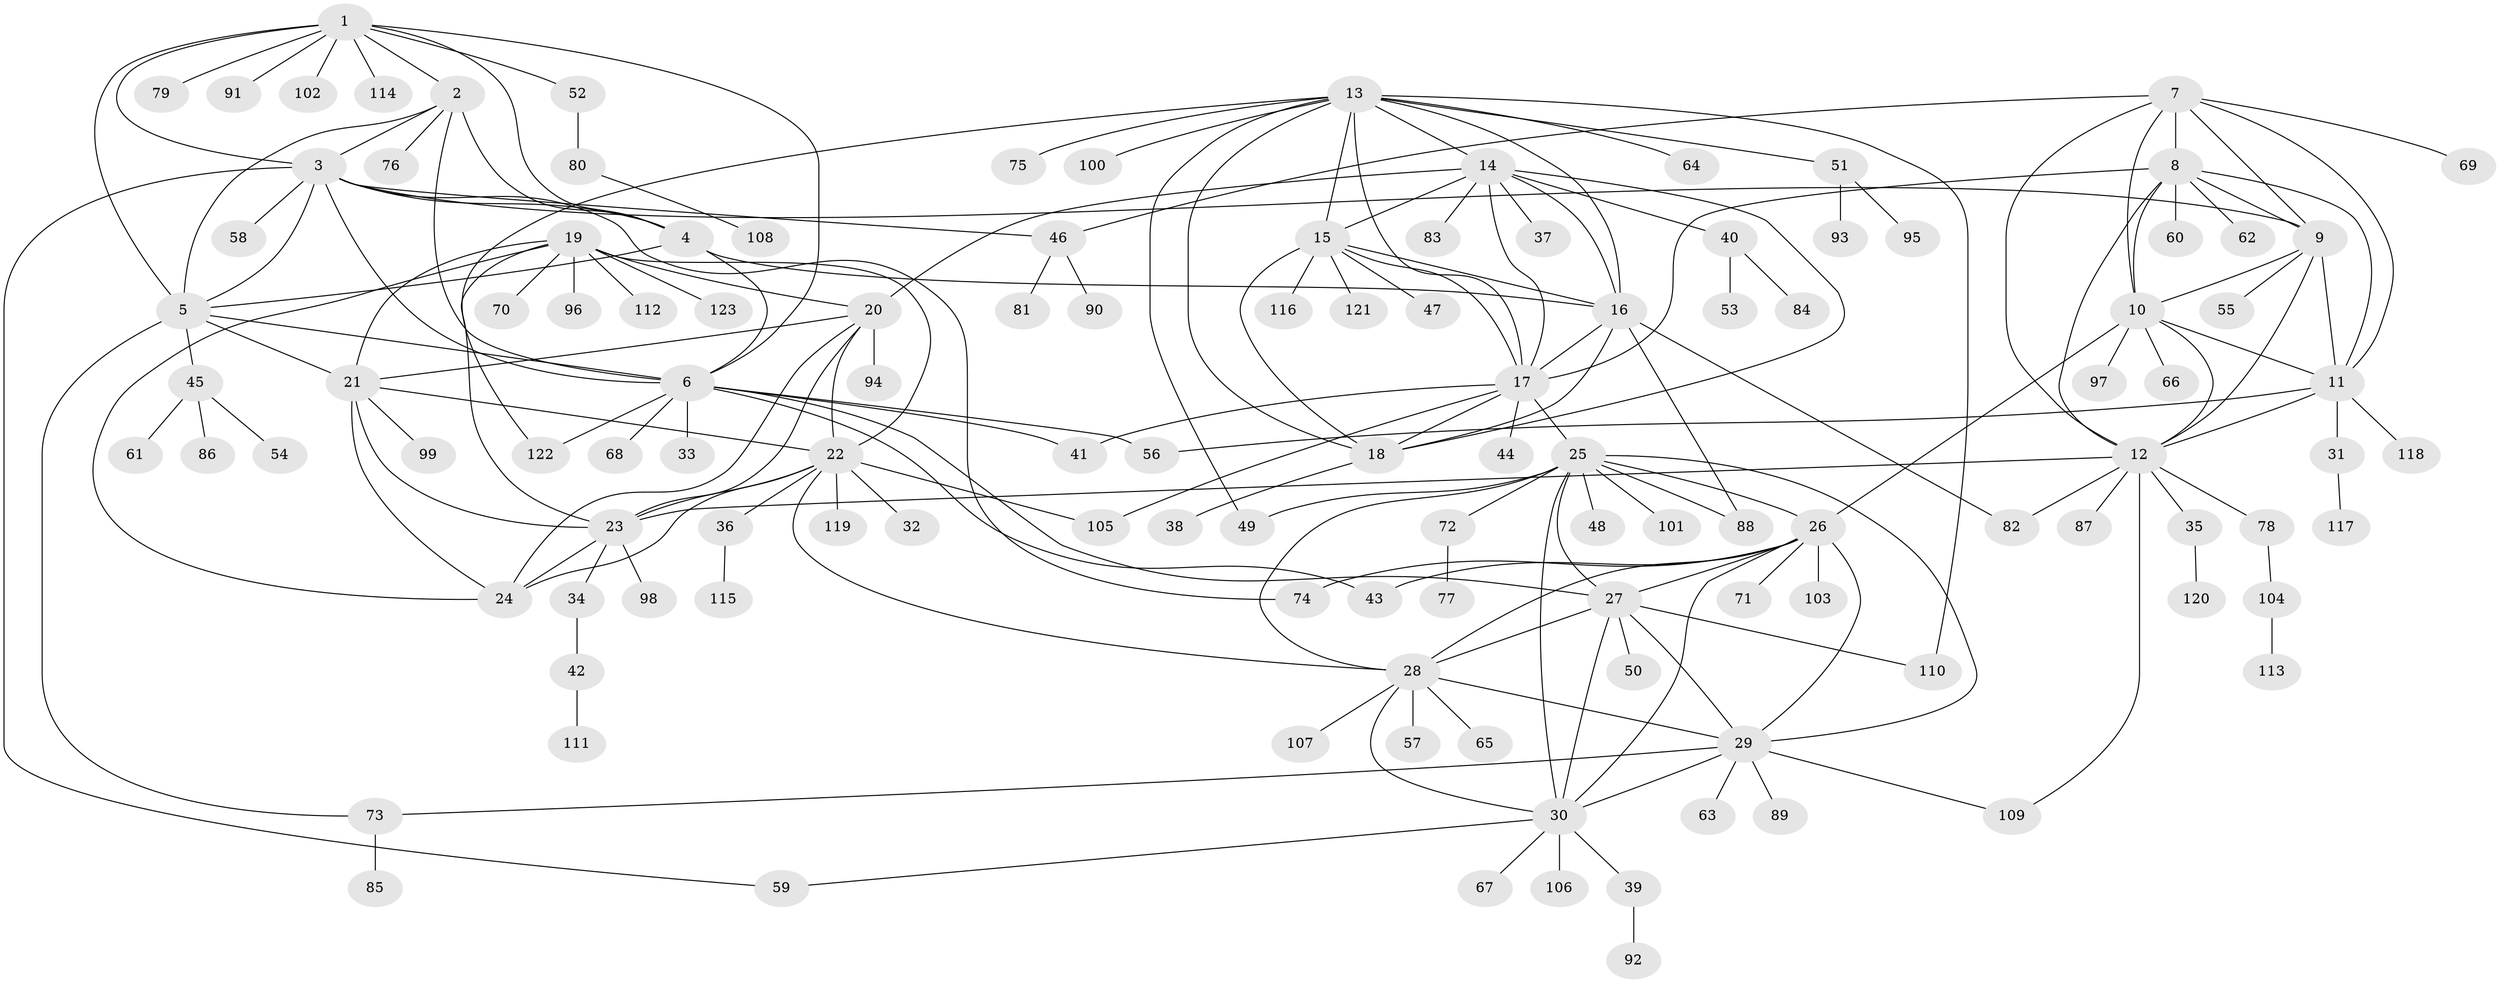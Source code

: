 // coarse degree distribution, {3: 0.02040816326530612, 4: 0.02040816326530612, 6: 0.04081632653061224, 5: 0.02040816326530612, 1: 0.7959183673469388, 11: 0.02040816326530612, 19: 0.02040816326530612, 2: 0.02040816326530612, 7: 0.02040816326530612, 10: 0.02040816326530612}
// Generated by graph-tools (version 1.1) at 2025/57/03/04/25 21:57:43]
// undirected, 123 vertices, 192 edges
graph export_dot {
graph [start="1"]
  node [color=gray90,style=filled];
  1;
  2;
  3;
  4;
  5;
  6;
  7;
  8;
  9;
  10;
  11;
  12;
  13;
  14;
  15;
  16;
  17;
  18;
  19;
  20;
  21;
  22;
  23;
  24;
  25;
  26;
  27;
  28;
  29;
  30;
  31;
  32;
  33;
  34;
  35;
  36;
  37;
  38;
  39;
  40;
  41;
  42;
  43;
  44;
  45;
  46;
  47;
  48;
  49;
  50;
  51;
  52;
  53;
  54;
  55;
  56;
  57;
  58;
  59;
  60;
  61;
  62;
  63;
  64;
  65;
  66;
  67;
  68;
  69;
  70;
  71;
  72;
  73;
  74;
  75;
  76;
  77;
  78;
  79;
  80;
  81;
  82;
  83;
  84;
  85;
  86;
  87;
  88;
  89;
  90;
  91;
  92;
  93;
  94;
  95;
  96;
  97;
  98;
  99;
  100;
  101;
  102;
  103;
  104;
  105;
  106;
  107;
  108;
  109;
  110;
  111;
  112;
  113;
  114;
  115;
  116;
  117;
  118;
  119;
  120;
  121;
  122;
  123;
  1 -- 2;
  1 -- 3;
  1 -- 4;
  1 -- 5;
  1 -- 6;
  1 -- 52;
  1 -- 79;
  1 -- 91;
  1 -- 102;
  1 -- 114;
  2 -- 3;
  2 -- 4;
  2 -- 5;
  2 -- 6;
  2 -- 76;
  3 -- 4;
  3 -- 5;
  3 -- 6;
  3 -- 9;
  3 -- 46;
  3 -- 58;
  3 -- 59;
  3 -- 74;
  4 -- 5;
  4 -- 6;
  4 -- 16;
  5 -- 6;
  5 -- 21;
  5 -- 45;
  5 -- 73;
  6 -- 27;
  6 -- 33;
  6 -- 41;
  6 -- 43;
  6 -- 56;
  6 -- 68;
  6 -- 122;
  7 -- 8;
  7 -- 9;
  7 -- 10;
  7 -- 11;
  7 -- 12;
  7 -- 46;
  7 -- 69;
  8 -- 9;
  8 -- 10;
  8 -- 11;
  8 -- 12;
  8 -- 17;
  8 -- 60;
  8 -- 62;
  9 -- 10;
  9 -- 11;
  9 -- 12;
  9 -- 55;
  10 -- 11;
  10 -- 12;
  10 -- 26;
  10 -- 66;
  10 -- 97;
  11 -- 12;
  11 -- 31;
  11 -- 56;
  11 -- 118;
  12 -- 23;
  12 -- 35;
  12 -- 78;
  12 -- 82;
  12 -- 87;
  12 -- 109;
  13 -- 14;
  13 -- 15;
  13 -- 16;
  13 -- 17;
  13 -- 18;
  13 -- 49;
  13 -- 51;
  13 -- 64;
  13 -- 75;
  13 -- 100;
  13 -- 110;
  13 -- 122;
  14 -- 15;
  14 -- 16;
  14 -- 17;
  14 -- 18;
  14 -- 20;
  14 -- 37;
  14 -- 40;
  14 -- 83;
  15 -- 16;
  15 -- 17;
  15 -- 18;
  15 -- 47;
  15 -- 116;
  15 -- 121;
  16 -- 17;
  16 -- 18;
  16 -- 82;
  16 -- 88;
  17 -- 18;
  17 -- 25;
  17 -- 41;
  17 -- 44;
  17 -- 105;
  18 -- 38;
  19 -- 20;
  19 -- 21;
  19 -- 22;
  19 -- 23;
  19 -- 24;
  19 -- 70;
  19 -- 96;
  19 -- 112;
  19 -- 123;
  20 -- 21;
  20 -- 22;
  20 -- 23;
  20 -- 24;
  20 -- 94;
  21 -- 22;
  21 -- 23;
  21 -- 24;
  21 -- 99;
  22 -- 23;
  22 -- 24;
  22 -- 28;
  22 -- 32;
  22 -- 36;
  22 -- 105;
  22 -- 119;
  23 -- 24;
  23 -- 34;
  23 -- 98;
  25 -- 26;
  25 -- 27;
  25 -- 28;
  25 -- 29;
  25 -- 30;
  25 -- 48;
  25 -- 49;
  25 -- 72;
  25 -- 88;
  25 -- 101;
  26 -- 27;
  26 -- 28;
  26 -- 29;
  26 -- 30;
  26 -- 43;
  26 -- 71;
  26 -- 74;
  26 -- 103;
  27 -- 28;
  27 -- 29;
  27 -- 30;
  27 -- 50;
  27 -- 110;
  28 -- 29;
  28 -- 30;
  28 -- 57;
  28 -- 65;
  28 -- 107;
  29 -- 30;
  29 -- 63;
  29 -- 73;
  29 -- 89;
  29 -- 109;
  30 -- 39;
  30 -- 59;
  30 -- 67;
  30 -- 106;
  31 -- 117;
  34 -- 42;
  35 -- 120;
  36 -- 115;
  39 -- 92;
  40 -- 53;
  40 -- 84;
  42 -- 111;
  45 -- 54;
  45 -- 61;
  45 -- 86;
  46 -- 81;
  46 -- 90;
  51 -- 93;
  51 -- 95;
  52 -- 80;
  72 -- 77;
  73 -- 85;
  78 -- 104;
  80 -- 108;
  104 -- 113;
}
